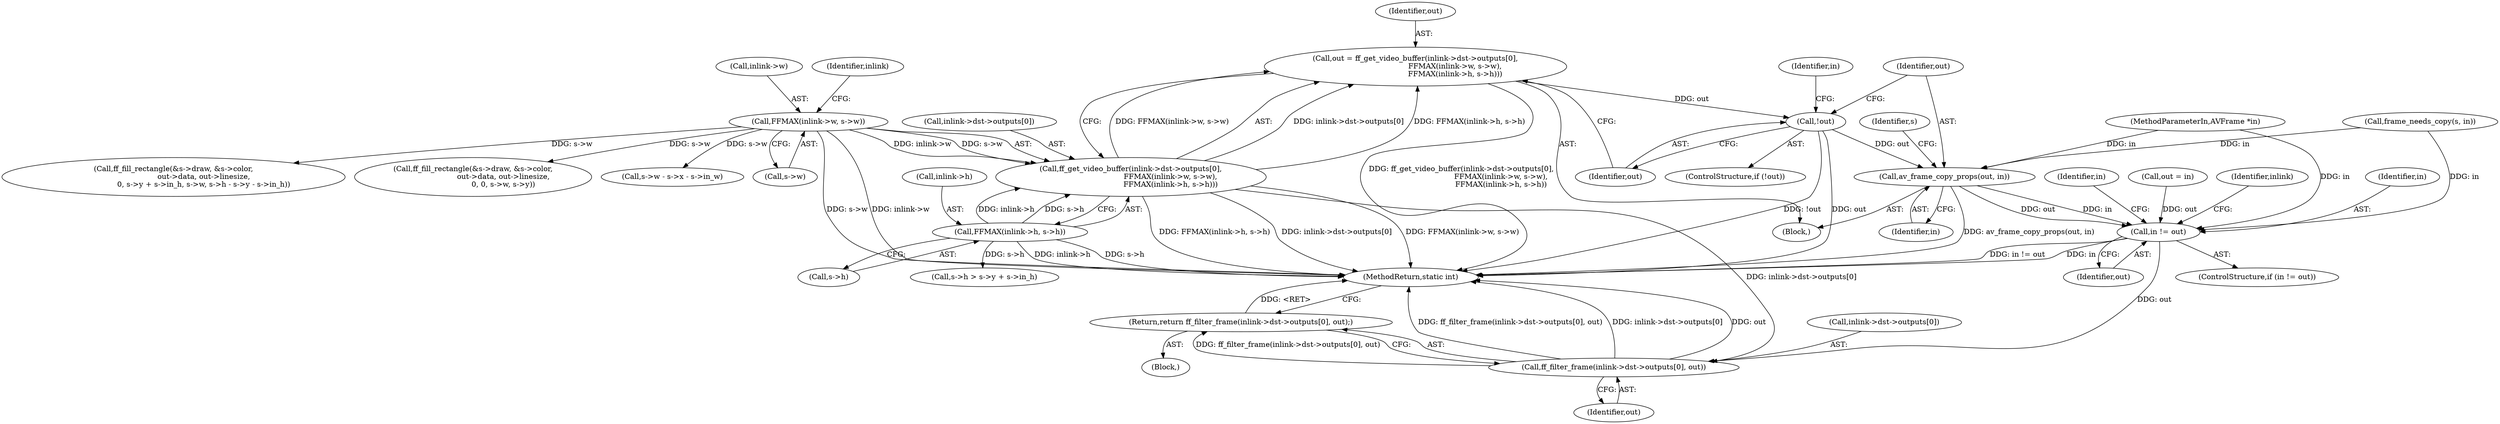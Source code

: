 digraph "0_FFmpeg_e43a0a232dbf6d3c161823c2e07c52e76227a1bc_7@pointer" {
"1000132" [label="(Call,out = ff_get_video_buffer(inlink->dst->outputs[0],\n                                  FFMAX(inlink->w, s->w),\n                                  FFMAX(inlink->h, s->h)))"];
"1000134" [label="(Call,ff_get_video_buffer(inlink->dst->outputs[0],\n                                  FFMAX(inlink->w, s->w),\n                                  FFMAX(inlink->h, s->h)))"];
"1000142" [label="(Call,FFMAX(inlink->w, s->w))"];
"1000149" [label="(Call,FFMAX(inlink->h, s->h))"];
"1000157" [label="(Call,!out)"];
"1000166" [label="(Call,av_frame_copy_props(out, in))"];
"1000433" [label="(Call,in != out)"];
"1000440" [label="(Call,ff_filter_frame(inlink->dst->outputs[0], out))"];
"1000439" [label="(Return,return ff_filter_frame(inlink->dst->outputs[0], out);)"];
"1000439" [label="(Return,return ff_filter_frame(inlink->dst->outputs[0], out);)"];
"1000438" [label="(Identifier,in)"];
"1000146" [label="(Call,s->w)"];
"1000283" [label="(Call,ff_fill_rectangle(&s->draw, &s->color,\n                          out->data, out->linesize,\n                          0, s->y + s->in_h, s->w, s->h - s->y - s->in_h))"];
"1000172" [label="(Call,out = in)"];
"1000142" [label="(Call,FFMAX(inlink->w, s->w))"];
"1000440" [label="(Call,ff_filter_frame(inlink->dst->outputs[0], out))"];
"1000150" [label="(Call,inlink->h)"];
"1000444" [label="(Identifier,inlink)"];
"1000244" [label="(Identifier,s)"];
"1000247" [label="(Call,ff_fill_rectangle(&s->draw, &s->color,\n                          out->data, out->linesize,\n                          0, 0, s->w, s->y))"];
"1000168" [label="(Identifier,in)"];
"1000434" [label="(Identifier,in)"];
"1000271" [label="(Call,s->h > s->y + s->in_h)"];
"1000162" [label="(Identifier,in)"];
"1000143" [label="(Call,inlink->w)"];
"1000166" [label="(Call,av_frame_copy_props(out, in))"];
"1000134" [label="(Call,ff_get_video_buffer(inlink->dst->outputs[0],\n                                  FFMAX(inlink->w, s->w),\n                                  FFMAX(inlink->h, s->h)))"];
"1000167" [label="(Identifier,out)"];
"1000125" [label="(Block,)"];
"1000132" [label="(Call,out = ff_get_video_buffer(inlink->dst->outputs[0],\n                                  FFMAX(inlink->w, s->w),\n                                  FFMAX(inlink->h, s->h)))"];
"1000135" [label="(Call,inlink->dst->outputs[0])"];
"1000449" [label="(MethodReturn,static int)"];
"1000157" [label="(Call,!out)"];
"1000433" [label="(Call,in != out)"];
"1000441" [label="(Call,inlink->dst->outputs[0])"];
"1000158" [label="(Identifier,out)"];
"1000432" [label="(ControlStructure,if (in != out))"];
"1000106" [label="(MethodParameterIn,AVFrame *in)"];
"1000153" [label="(Call,s->h)"];
"1000435" [label="(Identifier,out)"];
"1000120" [label="(Call,frame_needs_copy(s, in))"];
"1000156" [label="(ControlStructure,if (!out))"];
"1000149" [label="(Call,FFMAX(inlink->h, s->h))"];
"1000151" [label="(Identifier,inlink)"];
"1000107" [label="(Block,)"];
"1000133" [label="(Identifier,out)"];
"1000448" [label="(Identifier,out)"];
"1000404" [label="(Call,s->w - s->x - s->in_w)"];
"1000132" -> "1000125"  [label="AST: "];
"1000132" -> "1000134"  [label="CFG: "];
"1000133" -> "1000132"  [label="AST: "];
"1000134" -> "1000132"  [label="AST: "];
"1000158" -> "1000132"  [label="CFG: "];
"1000132" -> "1000449"  [label="DDG: ff_get_video_buffer(inlink->dst->outputs[0],\n                                  FFMAX(inlink->w, s->w),\n                                  FFMAX(inlink->h, s->h))"];
"1000134" -> "1000132"  [label="DDG: inlink->dst->outputs[0]"];
"1000134" -> "1000132"  [label="DDG: FFMAX(inlink->w, s->w)"];
"1000134" -> "1000132"  [label="DDG: FFMAX(inlink->h, s->h)"];
"1000132" -> "1000157"  [label="DDG: out"];
"1000134" -> "1000149"  [label="CFG: "];
"1000135" -> "1000134"  [label="AST: "];
"1000142" -> "1000134"  [label="AST: "];
"1000149" -> "1000134"  [label="AST: "];
"1000134" -> "1000449"  [label="DDG: FFMAX(inlink->w, s->w)"];
"1000134" -> "1000449"  [label="DDG: FFMAX(inlink->h, s->h)"];
"1000134" -> "1000449"  [label="DDG: inlink->dst->outputs[0]"];
"1000142" -> "1000134"  [label="DDG: inlink->w"];
"1000142" -> "1000134"  [label="DDG: s->w"];
"1000149" -> "1000134"  [label="DDG: inlink->h"];
"1000149" -> "1000134"  [label="DDG: s->h"];
"1000134" -> "1000440"  [label="DDG: inlink->dst->outputs[0]"];
"1000142" -> "1000146"  [label="CFG: "];
"1000143" -> "1000142"  [label="AST: "];
"1000146" -> "1000142"  [label="AST: "];
"1000151" -> "1000142"  [label="CFG: "];
"1000142" -> "1000449"  [label="DDG: inlink->w"];
"1000142" -> "1000449"  [label="DDG: s->w"];
"1000142" -> "1000247"  [label="DDG: s->w"];
"1000142" -> "1000283"  [label="DDG: s->w"];
"1000142" -> "1000404"  [label="DDG: s->w"];
"1000149" -> "1000153"  [label="CFG: "];
"1000150" -> "1000149"  [label="AST: "];
"1000153" -> "1000149"  [label="AST: "];
"1000149" -> "1000449"  [label="DDG: s->h"];
"1000149" -> "1000449"  [label="DDG: inlink->h"];
"1000149" -> "1000271"  [label="DDG: s->h"];
"1000157" -> "1000156"  [label="AST: "];
"1000157" -> "1000158"  [label="CFG: "];
"1000158" -> "1000157"  [label="AST: "];
"1000162" -> "1000157"  [label="CFG: "];
"1000167" -> "1000157"  [label="CFG: "];
"1000157" -> "1000449"  [label="DDG: !out"];
"1000157" -> "1000449"  [label="DDG: out"];
"1000157" -> "1000166"  [label="DDG: out"];
"1000166" -> "1000125"  [label="AST: "];
"1000166" -> "1000168"  [label="CFG: "];
"1000167" -> "1000166"  [label="AST: "];
"1000168" -> "1000166"  [label="AST: "];
"1000244" -> "1000166"  [label="CFG: "];
"1000166" -> "1000449"  [label="DDG: av_frame_copy_props(out, in)"];
"1000120" -> "1000166"  [label="DDG: in"];
"1000106" -> "1000166"  [label="DDG: in"];
"1000166" -> "1000433"  [label="DDG: in"];
"1000166" -> "1000433"  [label="DDG: out"];
"1000433" -> "1000432"  [label="AST: "];
"1000433" -> "1000435"  [label="CFG: "];
"1000434" -> "1000433"  [label="AST: "];
"1000435" -> "1000433"  [label="AST: "];
"1000438" -> "1000433"  [label="CFG: "];
"1000444" -> "1000433"  [label="CFG: "];
"1000433" -> "1000449"  [label="DDG: in"];
"1000433" -> "1000449"  [label="DDG: in != out"];
"1000106" -> "1000433"  [label="DDG: in"];
"1000120" -> "1000433"  [label="DDG: in"];
"1000172" -> "1000433"  [label="DDG: out"];
"1000433" -> "1000440"  [label="DDG: out"];
"1000440" -> "1000439"  [label="AST: "];
"1000440" -> "1000448"  [label="CFG: "];
"1000441" -> "1000440"  [label="AST: "];
"1000448" -> "1000440"  [label="AST: "];
"1000439" -> "1000440"  [label="CFG: "];
"1000440" -> "1000449"  [label="DDG: out"];
"1000440" -> "1000449"  [label="DDG: ff_filter_frame(inlink->dst->outputs[0], out)"];
"1000440" -> "1000449"  [label="DDG: inlink->dst->outputs[0]"];
"1000440" -> "1000439"  [label="DDG: ff_filter_frame(inlink->dst->outputs[0], out)"];
"1000439" -> "1000107"  [label="AST: "];
"1000449" -> "1000439"  [label="CFG: "];
"1000439" -> "1000449"  [label="DDG: <RET>"];
}
